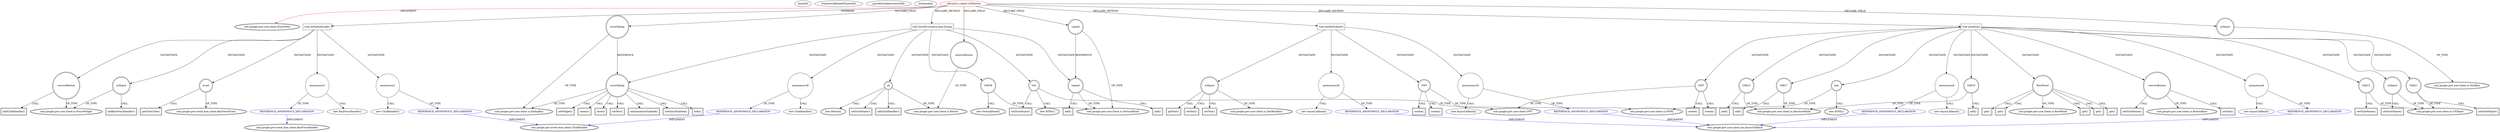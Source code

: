 digraph {
baseInfo[graphId=3288,category="extension_graph",isAnonymous=false,possibleRelation=true]
frameworkRelatedTypesInfo[0="com.google.gwt.core.client.EntryPoint"]
possibleCollaborationsInfo[0="3288~CLIENT_METHOD_DECLARATION-INSTANTIATION-~com.google.gwt.core.client.EntryPoint ~com.google.gwt.event.dom.client.ClickHandler ~false~true",1="3288~CLIENT_METHOD_DECLARATION-INSTANTIATION-~com.google.gwt.core.client.EntryPoint ~com.google.gwt.user.client.rpc.AsyncCallback ~false~true",2="3288~OVERRIDING_METHOD_DECLARATION-INSTANTIATION-~com.google.gwt.core.client.EntryPoint ~com.google.gwt.event.dom.client.ClickHandler ~false~true",3="3288~OVERRIDING_METHOD_DECLARATION-INSTANTIATION-~com.google.gwt.core.client.EntryPoint ~com.google.gwt.event.dom.client.KeyPressHandler ~false~true"]
locationInfo[projectName="jo32-Easy-URL-Shortener",filePath="/jo32-Easy-URL-Shortener/Easy-URL-Shortener-master/src/info/jo32/s/client/UrlShorter.java",contextSignature="UrlShorter",graphId="3288"]
0[label="info.jo32.s.client.UrlShorter",vertexType="ROOT_CLIENT_CLASS_DECLARATION",isFrameworkType=false,color=red]
1[label="com.google.gwt.core.client.EntryPoint",vertexType="FRAMEWORK_INTERFACE_TYPE",isFrameworkType=true,peripheries=2]
2[label="convertButton",vertexType="FIELD_DECLARATION",isFrameworkType=true,peripheries=2,shape=circle]
3[label="com.google.gwt.user.client.ui.Button",vertexType="FRAMEWORK_CLASS_TYPE",isFrameworkType=true,peripheries=2]
4[label="errorDialog",vertexType="FIELD_DECLARATION",isFrameworkType=true,peripheries=2,shape=circle]
5[label="com.google.gwt.user.client.ui.DialogBox",vertexType="FRAMEWORK_CLASS_TYPE",isFrameworkType=true,peripheries=2]
6[label="urlInput",vertexType="FIELD_DECLARATION",isFrameworkType=true,peripheries=2,shape=circle]
7[label="com.google.gwt.user.client.ui.TextBox",vertexType="FRAMEWORK_CLASS_TYPE",isFrameworkType=true,peripheries=2]
8[label="vpanel",vertexType="FIELD_DECLARATION",isFrameworkType=true,peripheries=2,shape=circle]
9[label="com.google.gwt.user.client.ui.VerticalPanel",vertexType="FRAMEWORK_CLASS_TYPE",isFrameworkType=true,peripheries=2]
10[label="void onModuleLoad()",vertexType="OVERRIDING_METHOD_DECLARATION",isFrameworkType=false,shape=box]
11[label="convertButton",vertexType="VARIABLE_EXPRESION",isFrameworkType=true,peripheries=2,shape=circle]
13[label="com.google.gwt.user.client.ui.FocusWidget",vertexType="FRAMEWORK_CLASS_TYPE",isFrameworkType=true,peripheries=2]
12[label="addClickHandler()",vertexType="INSIDE_CALL",isFrameworkType=true,peripheries=2,shape=box]
15[label="anonymous1",vertexType="VARIABLE_EXPRESION",isFrameworkType=false,shape=circle]
16[label="REFERENCE_ANONYMOUS_DECLARATION",vertexType="REFERENCE_ANONYMOUS_DECLARATION",isFrameworkType=false,color=blue]
17[label="com.google.gwt.event.dom.client.ClickHandler",vertexType="FRAMEWORK_INTERFACE_TYPE",isFrameworkType=true,peripheries=2]
14[label="new ClickHandler()",vertexType="CONSTRUCTOR_CALL",isFrameworkType=false]
18[label="urlInput",vertexType="VARIABLE_EXPRESION",isFrameworkType=true,peripheries=2,shape=circle]
19[label="addKeyPressHandler()",vertexType="INSIDE_CALL",isFrameworkType=true,peripheries=2,shape=box]
22[label="anonymous3",vertexType="VARIABLE_EXPRESION",isFrameworkType=false,shape=circle]
23[label="REFERENCE_ANONYMOUS_DECLARATION",vertexType="REFERENCE_ANONYMOUS_DECLARATION",isFrameworkType=false,color=blue]
24[label="com.google.gwt.event.dom.client.KeyPressHandler",vertexType="FRAMEWORK_INTERFACE_TYPE",isFrameworkType=true,peripheries=2]
21[label="new KeyPressHandler()",vertexType="CONSTRUCTOR_CALL",isFrameworkType=false]
25[label="event",vertexType="VARIABLE_EXPRESION",isFrameworkType=true,peripheries=2,shape=circle]
27[label="com.google.gwt.event.dom.client.KeyPressEvent",vertexType="FRAMEWORK_CLASS_TYPE",isFrameworkType=true,peripheries=2]
26[label="getCharCode()",vertexType="INSIDE_CALL",isFrameworkType=true,peripheries=2,shape=box]
28[label="void initialize()",vertexType="CLIENT_METHOD_DECLARATION",isFrameworkType=false,shape=box]
29[label="GWT",vertexType="VARIABLE_EXPRESION",isFrameworkType=true,peripheries=2,shape=circle]
31[label="com.google.gwt.core.client.GWT",vertexType="FRAMEWORK_CLASS_TYPE",isFrameworkType=true,peripheries=2]
30[label="create()",vertexType="INSIDE_CALL",isFrameworkType=true,peripheries=2,shape=box]
33[label="anonymous6",vertexType="VARIABLE_EXPRESION",isFrameworkType=false,shape=circle]
34[label="REFERENCE_ANONYMOUS_DECLARATION",vertexType="REFERENCE_ANONYMOUS_DECLARATION",isFrameworkType=false,color=blue]
35[label="com.google.gwt.user.client.rpc.AsyncCallback",vertexType="FRAMEWORK_INTERFACE_TYPE",isFrameworkType=true,peripheries=2]
32[label="new AsyncCallback()",vertexType="CONSTRUCTOR_CALL",isFrameworkType=false]
37[label="create()",vertexType="INSIDE_CALL",isFrameworkType=true,peripheries=2,shape=box]
39[label="anonymous8",vertexType="VARIABLE_EXPRESION",isFrameworkType=false,shape=circle]
40[label="REFERENCE_ANONYMOUS_DECLARATION",vertexType="REFERENCE_ANONYMOUS_DECLARATION",isFrameworkType=false,color=blue]
38[label="new AsyncCallback()",vertexType="CONSTRUCTOR_CALL",isFrameworkType=false]
43[label="link",vertexType="VARIABLE_EXPRESION",isFrameworkType=true,peripheries=2,shape=circle]
44[label="com.google.gwt.user.client.ui.HTML",vertexType="FRAMEWORK_CLASS_TYPE",isFrameworkType=true,peripheries=2]
42[label="new HTML()",vertexType="CONSTRUCTOR_CALL",isFrameworkType=true,peripheries=2]
45[label="VAR10",vertexType="VARIABLE_EXPRESION",isFrameworkType=true,peripheries=2,shape=circle]
47[label="com.google.gwt.user.client.ui.AbsolutePanel",vertexType="FRAMEWORK_CLASS_TYPE",isFrameworkType=true,peripheries=2]
46[label="add()",vertexType="INSIDE_CALL",isFrameworkType=true,peripheries=2,shape=box]
48[label="RootPanel",vertexType="VARIABLE_EXPRESION",isFrameworkType=true,peripheries=2,shape=circle]
50[label="com.google.gwt.user.client.ui.RootPanel",vertexType="FRAMEWORK_CLASS_TYPE",isFrameworkType=true,peripheries=2]
49[label="get()",vertexType="INSIDE_CALL",isFrameworkType=true,peripheries=2,shape=box]
51[label="convertButton",vertexType="VARIABLE_EXPRESION",isFrameworkType=true,peripheries=2,shape=circle]
53[label="com.google.gwt.user.client.ui.ButtonBase",vertexType="FRAMEWORK_CLASS_TYPE",isFrameworkType=true,peripheries=2]
52[label="setText()",vertexType="INSIDE_CALL",isFrameworkType=true,peripheries=2,shape=box]
55[label="setStyleName()",vertexType="INSIDE_CALL",isFrameworkType=true,peripheries=2,shape=box]
56[label="urlInput",vertexType="VARIABLE_EXPRESION",isFrameworkType=true,peripheries=2,shape=circle]
58[label="com.google.gwt.user.client.ui.UIObject",vertexType="FRAMEWORK_CLASS_TYPE",isFrameworkType=true,peripheries=2]
57[label="setStyleName()",vertexType="INSIDE_CALL",isFrameworkType=true,peripheries=2,shape=box]
59[label="VAR15",vertexType="VARIABLE_EXPRESION",isFrameworkType=true,peripheries=2,shape=circle]
60[label="setStyleName()",vertexType="INSIDE_CALL",isFrameworkType=true,peripheries=2,shape=box]
63[label="get()",vertexType="INSIDE_CALL",isFrameworkType=true,peripheries=2,shape=box]
64[label="VAR17",vertexType="VARIABLE_EXPRESION",isFrameworkType=true,peripheries=2,shape=circle]
65[label="add()",vertexType="INSIDE_CALL",isFrameworkType=true,peripheries=2,shape=box]
68[label="get()",vertexType="INSIDE_CALL",isFrameworkType=true,peripheries=2,shape=box]
69[label="VAR19",vertexType="VARIABLE_EXPRESION",isFrameworkType=true,peripheries=2,shape=circle]
70[label="add()",vertexType="INSIDE_CALL",isFrameworkType=true,peripheries=2,shape=box]
73[label="get()",vertexType="INSIDE_CALL",isFrameworkType=true,peripheries=2,shape=box]
74[label="VAR21",vertexType="VARIABLE_EXPRESION",isFrameworkType=true,peripheries=2,shape=circle]
75[label="setStyleName()",vertexType="INSIDE_CALL",isFrameworkType=true,peripheries=2,shape=box]
78[label="get()",vertexType="INSIDE_CALL",isFrameworkType=true,peripheries=2,shape=box]
79[label="void handleSubmit()",vertexType="CLIENT_METHOD_DECLARATION",isFrameworkType=false,shape=box]
80[label="urlInput",vertexType="VARIABLE_EXPRESION",isFrameworkType=true,peripheries=2,shape=circle]
82[label="com.google.gwt.user.client.ui.TextBoxBase",vertexType="FRAMEWORK_CLASS_TYPE",isFrameworkType=true,peripheries=2]
81[label="getText()",vertexType="INSIDE_CALL",isFrameworkType=true,peripheries=2,shape=box]
83[label="GWT",vertexType="VARIABLE_EXPRESION",isFrameworkType=true,peripheries=2,shape=circle]
84[label="create()",vertexType="INSIDE_CALL",isFrameworkType=true,peripheries=2,shape=box]
87[label="anonymous25",vertexType="VARIABLE_EXPRESION",isFrameworkType=false,shape=circle]
88[label="REFERENCE_ANONYMOUS_DECLARATION",vertexType="REFERENCE_ANONYMOUS_DECLARATION",isFrameworkType=false,color=blue]
86[label="new AsyncCallback()",vertexType="CONSTRUCTOR_CALL",isFrameworkType=false]
91[label="setText()",vertexType="INSIDE_CALL",isFrameworkType=true,peripheries=2,shape=box]
93[label="create()",vertexType="INSIDE_CALL",isFrameworkType=true,peripheries=2,shape=box]
95[label="anonymous28",vertexType="VARIABLE_EXPRESION",isFrameworkType=false,shape=circle]
96[label="REFERENCE_ANONYMOUS_DECLARATION",vertexType="REFERENCE_ANONYMOUS_DECLARATION",isFrameworkType=false,color=blue]
94[label="new AsyncCallback()",vertexType="CONSTRUCTOR_CALL",isFrameworkType=false]
99[label="setText()",vertexType="INSIDE_CALL",isFrameworkType=true,peripheries=2,shape=box]
102[label="void showError(java.lang.String)",vertexType="CLIENT_METHOD_DECLARATION",isFrameworkType=false,shape=box]
103[label="errorDialog",vertexType="VARIABLE_EXPRESION",isFrameworkType=true,peripheries=2,shape=circle]
104[label="setText()",vertexType="INSIDE_CALL",isFrameworkType=true,peripheries=2,shape=box]
107[label="setAnimationEnabled()",vertexType="INSIDE_CALL",isFrameworkType=true,peripheries=2,shape=box]
109[label="setGlassEnabled()",vertexType="INSIDE_CALL",isFrameworkType=true,peripheries=2,shape=box]
111[label="ok",vertexType="VARIABLE_EXPRESION",isFrameworkType=true,peripheries=2,shape=circle]
110[label="new Button()",vertexType="CONSTRUCTOR_CALL",isFrameworkType=true,peripheries=2]
114[label="setStyleName()",vertexType="INSIDE_CALL",isFrameworkType=true,peripheries=2,shape=box]
116[label="addClickHandler()",vertexType="INSIDE_CALL",isFrameworkType=true,peripheries=2,shape=box]
118[label="anonymous36",vertexType="VARIABLE_EXPRESION",isFrameworkType=false,shape=circle]
119[label="REFERENCE_ANONYMOUS_DECLARATION",vertexType="REFERENCE_ANONYMOUS_DECLARATION",isFrameworkType=false,color=blue]
117[label="new ClickHandler()",vertexType="CONSTRUCTOR_CALL",isFrameworkType=false]
122[label="hide()",vertexType="INSIDE_CALL",isFrameworkType=true,peripheries=2,shape=box]
124[label="VAR38",vertexType="VARIABLE_EXPRESION",isFrameworkType=true,peripheries=2,shape=circle]
123[label="new VerticalPanel()",vertexType="CONSTRUCTOR_CALL",isFrameworkType=true,peripheries=2]
127[label="info",vertexType="VARIABLE_EXPRESION",isFrameworkType=true,peripheries=2,shape=circle]
126[label="new HTML()",vertexType="CONSTRUCTOR_CALL",isFrameworkType=true,peripheries=2]
130[label="setStyleName()",vertexType="INSIDE_CALL",isFrameworkType=true,peripheries=2,shape=box]
131[label="vpanel",vertexType="VARIABLE_EXPRESION",isFrameworkType=true,peripheries=2,shape=circle]
132[label="add()",vertexType="INSIDE_CALL",isFrameworkType=true,peripheries=2,shape=box]
135[label="add()",vertexType="INSIDE_CALL",isFrameworkType=true,peripheries=2,shape=box]
137[label="setWidget()",vertexType="INSIDE_CALL",isFrameworkType=true,peripheries=2,shape=box]
139[label="center()",vertexType="INSIDE_CALL",isFrameworkType=true,peripheries=2,shape=box]
141[label="show()",vertexType="INSIDE_CALL",isFrameworkType=true,peripheries=2,shape=box]
0->1[label="IMPLEMENT",color=red]
0->2[label="DECLARE_FIELD"]
2->3[label="OF_TYPE"]
0->4[label="DECLARE_FIELD"]
4->5[label="OF_TYPE"]
0->6[label="DECLARE_FIELD"]
6->7[label="OF_TYPE"]
0->8[label="DECLARE_FIELD"]
8->9[label="OF_TYPE"]
0->10[label="OVERRIDE"]
10->11[label="INSTANTIATE"]
11->13[label="OF_TYPE"]
11->12[label="CALL"]
10->15[label="INSTANTIATE"]
16->17[label="IMPLEMENT",color=blue]
15->16[label="OF_TYPE"]
15->14[label="CALL"]
10->18[label="INSTANTIATE"]
18->13[label="OF_TYPE"]
18->19[label="CALL"]
10->22[label="INSTANTIATE"]
23->24[label="IMPLEMENT",color=blue]
22->23[label="OF_TYPE"]
22->21[label="CALL"]
10->25[label="INSTANTIATE"]
25->27[label="OF_TYPE"]
25->26[label="CALL"]
0->28[label="DECLARE_METHOD"]
28->29[label="INSTANTIATE"]
29->31[label="OF_TYPE"]
29->30[label="CALL"]
28->33[label="INSTANTIATE"]
34->35[label="IMPLEMENT",color=blue]
33->34[label="OF_TYPE"]
33->32[label="CALL"]
29->37[label="CALL"]
28->39[label="INSTANTIATE"]
40->35[label="IMPLEMENT",color=blue]
39->40[label="OF_TYPE"]
39->38[label="CALL"]
28->43[label="INSTANTIATE"]
43->44[label="OF_TYPE"]
43->42[label="CALL"]
28->45[label="INSTANTIATE"]
45->47[label="OF_TYPE"]
45->46[label="CALL"]
28->48[label="INSTANTIATE"]
48->50[label="OF_TYPE"]
48->49[label="CALL"]
28->51[label="INSTANTIATE"]
51->53[label="OF_TYPE"]
51->52[label="CALL"]
51->55[label="CALL"]
28->56[label="INSTANTIATE"]
56->58[label="OF_TYPE"]
56->57[label="CALL"]
28->59[label="INSTANTIATE"]
59->58[label="OF_TYPE"]
59->60[label="CALL"]
48->63[label="CALL"]
28->64[label="INSTANTIATE"]
64->47[label="OF_TYPE"]
64->65[label="CALL"]
48->68[label="CALL"]
28->69[label="INSTANTIATE"]
69->47[label="OF_TYPE"]
69->70[label="CALL"]
48->73[label="CALL"]
28->74[label="INSTANTIATE"]
74->58[label="OF_TYPE"]
74->75[label="CALL"]
48->78[label="CALL"]
0->79[label="DECLARE_METHOD"]
79->80[label="INSTANTIATE"]
80->82[label="OF_TYPE"]
80->81[label="CALL"]
79->83[label="INSTANTIATE"]
83->31[label="OF_TYPE"]
83->84[label="CALL"]
79->87[label="INSTANTIATE"]
88->35[label="IMPLEMENT",color=blue]
87->88[label="OF_TYPE"]
87->86[label="CALL"]
80->91[label="CALL"]
83->93[label="CALL"]
79->95[label="INSTANTIATE"]
96->35[label="IMPLEMENT",color=blue]
95->96[label="OF_TYPE"]
95->94[label="CALL"]
80->99[label="CALL"]
0->102[label="DECLARE_METHOD"]
102->103[label="INSTANTIATE"]
4->103[label="REFERENCE"]
103->5[label="OF_TYPE"]
103->104[label="CALL"]
103->107[label="CALL"]
103->109[label="CALL"]
102->111[label="INSTANTIATE"]
111->3[label="OF_TYPE"]
111->110[label="CALL"]
111->114[label="CALL"]
111->116[label="CALL"]
102->118[label="INSTANTIATE"]
119->17[label="IMPLEMENT",color=blue]
118->119[label="OF_TYPE"]
118->117[label="CALL"]
103->122[label="CALL"]
102->124[label="INSTANTIATE"]
124->9[label="OF_TYPE"]
124->123[label="CALL"]
102->127[label="INSTANTIATE"]
127->44[label="OF_TYPE"]
127->126[label="CALL"]
127->130[label="CALL"]
102->131[label="INSTANTIATE"]
8->131[label="REFERENCE"]
131->9[label="OF_TYPE"]
131->132[label="CALL"]
131->135[label="CALL"]
103->137[label="CALL"]
103->139[label="CALL"]
103->141[label="CALL"]
}
